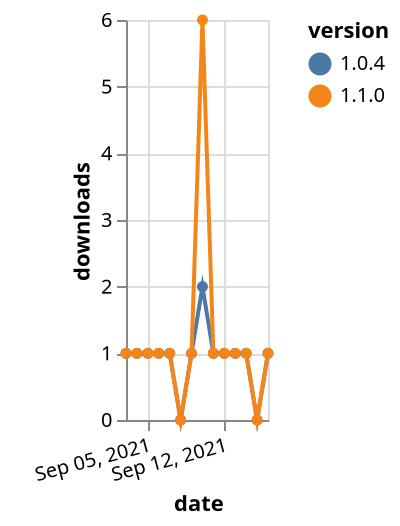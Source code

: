 {"$schema": "https://vega.github.io/schema/vega-lite/v5.json", "description": "A simple bar chart with embedded data.", "data": {"values": [{"date": "2021-09-03", "total": 193, "delta": 1, "version": "1.0.4"}, {"date": "2021-09-04", "total": 194, "delta": 1, "version": "1.0.4"}, {"date": "2021-09-05", "total": 195, "delta": 1, "version": "1.0.4"}, {"date": "2021-09-06", "total": 196, "delta": 1, "version": "1.0.4"}, {"date": "2021-09-07", "total": 197, "delta": 1, "version": "1.0.4"}, {"date": "2021-09-08", "total": 197, "delta": 0, "version": "1.0.4"}, {"date": "2021-09-09", "total": 198, "delta": 1, "version": "1.0.4"}, {"date": "2021-09-10", "total": 200, "delta": 2, "version": "1.0.4"}, {"date": "2021-09-11", "total": 201, "delta": 1, "version": "1.0.4"}, {"date": "2021-09-12", "total": 202, "delta": 1, "version": "1.0.4"}, {"date": "2021-09-13", "total": 203, "delta": 1, "version": "1.0.4"}, {"date": "2021-09-14", "total": 204, "delta": 1, "version": "1.0.4"}, {"date": "2021-09-15", "total": 204, "delta": 0, "version": "1.0.4"}, {"date": "2021-09-16", "total": 205, "delta": 1, "version": "1.0.4"}, {"date": "2021-09-03", "total": 273, "delta": 1, "version": "1.1.0"}, {"date": "2021-09-04", "total": 274, "delta": 1, "version": "1.1.0"}, {"date": "2021-09-05", "total": 275, "delta": 1, "version": "1.1.0"}, {"date": "2021-09-06", "total": 276, "delta": 1, "version": "1.1.0"}, {"date": "2021-09-07", "total": 277, "delta": 1, "version": "1.1.0"}, {"date": "2021-09-08", "total": 277, "delta": 0, "version": "1.1.0"}, {"date": "2021-09-09", "total": 278, "delta": 1, "version": "1.1.0"}, {"date": "2021-09-10", "total": 284, "delta": 6, "version": "1.1.0"}, {"date": "2021-09-11", "total": 285, "delta": 1, "version": "1.1.0"}, {"date": "2021-09-12", "total": 286, "delta": 1, "version": "1.1.0"}, {"date": "2021-09-13", "total": 287, "delta": 1, "version": "1.1.0"}, {"date": "2021-09-14", "total": 288, "delta": 1, "version": "1.1.0"}, {"date": "2021-09-15", "total": 288, "delta": 0, "version": "1.1.0"}, {"date": "2021-09-16", "total": 289, "delta": 1, "version": "1.1.0"}]}, "width": "container", "mark": {"type": "line", "point": {"filled": true}}, "encoding": {"x": {"field": "date", "type": "temporal", "timeUnit": "yearmonthdate", "title": "date", "axis": {"labelAngle": -15}}, "y": {"field": "delta", "type": "quantitative", "title": "downloads"}, "color": {"field": "version", "type": "nominal"}, "tooltip": {"field": "delta"}}}